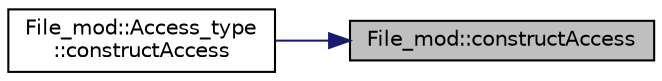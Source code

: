 digraph "File_mod::constructAccess"
{
 // LATEX_PDF_SIZE
  edge [fontname="Helvetica",fontsize="10",labelfontname="Helvetica",labelfontsize="10"];
  node [fontname="Helvetica",fontsize="10",shape=record];
  rankdir="RL";
  Node1 [label="File_mod::constructAccess",height=0.2,width=0.4,color="black", fillcolor="grey75", style="filled", fontcolor="black",tooltip=" "];
  Node1 -> Node2 [dir="back",color="midnightblue",fontsize="10",style="solid",fontname="Helvetica"];
  Node2 [label="File_mod::Access_type\l::constructAccess",height=0.2,width=0.4,color="black", fillcolor="white", style="filled",URL="$structFile__mod_1_1Access__type.html#a5d78ccf94ce627b86a333a4e4d57bd64",tooltip=" "];
}
